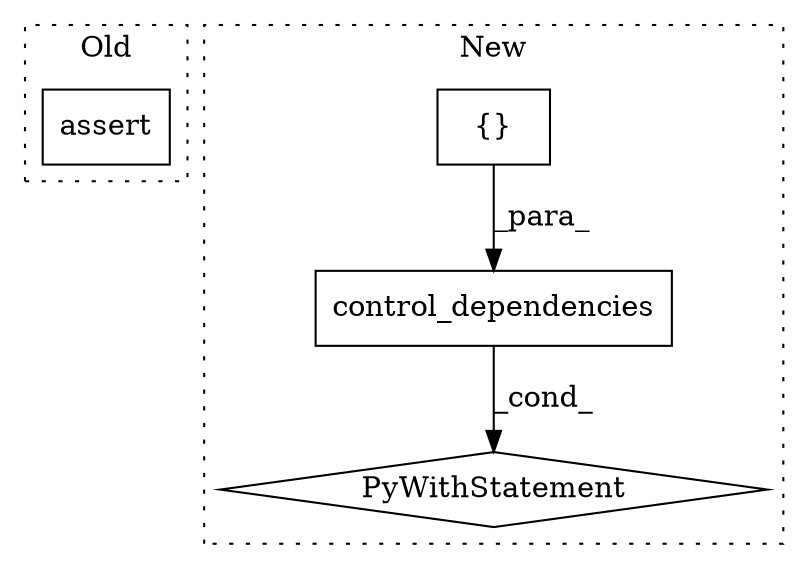 digraph G {
subgraph cluster0 {
1 [label="assert" a="6" s="14534" l="7" shape="box"];
label = "Old";
style="dotted";
}
subgraph cluster1 {
2 [label="control_dependencies" a="32" s="14690,14731" l="21,1" shape="box"];
3 [label="PyWithStatement" a="104" s="14669,14732" l="10,2" shape="diamond"];
4 [label="{}" a="4" s="14720,14730" l="1,1" shape="box"];
label = "New";
style="dotted";
}
2 -> 3 [label="_cond_"];
4 -> 2 [label="_para_"];
}
